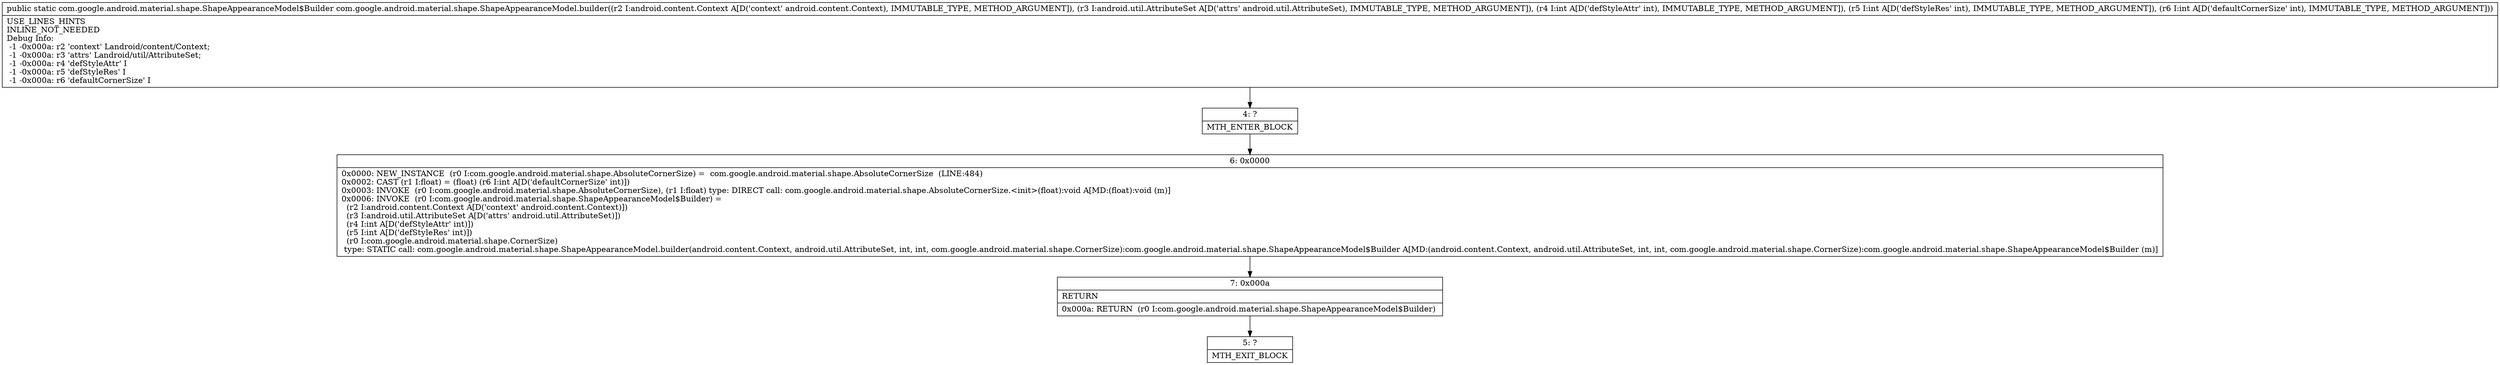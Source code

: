digraph "CFG forcom.google.android.material.shape.ShapeAppearanceModel.builder(Landroid\/content\/Context;Landroid\/util\/AttributeSet;III)Lcom\/google\/android\/material\/shape\/ShapeAppearanceModel$Builder;" {
Node_4 [shape=record,label="{4\:\ ?|MTH_ENTER_BLOCK\l}"];
Node_6 [shape=record,label="{6\:\ 0x0000|0x0000: NEW_INSTANCE  (r0 I:com.google.android.material.shape.AbsoluteCornerSize) =  com.google.android.material.shape.AbsoluteCornerSize  (LINE:484)\l0x0002: CAST (r1 I:float) = (float) (r6 I:int A[D('defaultCornerSize' int)]) \l0x0003: INVOKE  (r0 I:com.google.android.material.shape.AbsoluteCornerSize), (r1 I:float) type: DIRECT call: com.google.android.material.shape.AbsoluteCornerSize.\<init\>(float):void A[MD:(float):void (m)]\l0x0006: INVOKE  (r0 I:com.google.android.material.shape.ShapeAppearanceModel$Builder) = \l  (r2 I:android.content.Context A[D('context' android.content.Context)])\l  (r3 I:android.util.AttributeSet A[D('attrs' android.util.AttributeSet)])\l  (r4 I:int A[D('defStyleAttr' int)])\l  (r5 I:int A[D('defStyleRes' int)])\l  (r0 I:com.google.android.material.shape.CornerSize)\l type: STATIC call: com.google.android.material.shape.ShapeAppearanceModel.builder(android.content.Context, android.util.AttributeSet, int, int, com.google.android.material.shape.CornerSize):com.google.android.material.shape.ShapeAppearanceModel$Builder A[MD:(android.content.Context, android.util.AttributeSet, int, int, com.google.android.material.shape.CornerSize):com.google.android.material.shape.ShapeAppearanceModel$Builder (m)]\l}"];
Node_7 [shape=record,label="{7\:\ 0x000a|RETURN\l|0x000a: RETURN  (r0 I:com.google.android.material.shape.ShapeAppearanceModel$Builder) \l}"];
Node_5 [shape=record,label="{5\:\ ?|MTH_EXIT_BLOCK\l}"];
MethodNode[shape=record,label="{public static com.google.android.material.shape.ShapeAppearanceModel$Builder com.google.android.material.shape.ShapeAppearanceModel.builder((r2 I:android.content.Context A[D('context' android.content.Context), IMMUTABLE_TYPE, METHOD_ARGUMENT]), (r3 I:android.util.AttributeSet A[D('attrs' android.util.AttributeSet), IMMUTABLE_TYPE, METHOD_ARGUMENT]), (r4 I:int A[D('defStyleAttr' int), IMMUTABLE_TYPE, METHOD_ARGUMENT]), (r5 I:int A[D('defStyleRes' int), IMMUTABLE_TYPE, METHOD_ARGUMENT]), (r6 I:int A[D('defaultCornerSize' int), IMMUTABLE_TYPE, METHOD_ARGUMENT]))  | USE_LINES_HINTS\lINLINE_NOT_NEEDED\lDebug Info:\l  \-1 \-0x000a: r2 'context' Landroid\/content\/Context;\l  \-1 \-0x000a: r3 'attrs' Landroid\/util\/AttributeSet;\l  \-1 \-0x000a: r4 'defStyleAttr' I\l  \-1 \-0x000a: r5 'defStyleRes' I\l  \-1 \-0x000a: r6 'defaultCornerSize' I\l}"];
MethodNode -> Node_4;Node_4 -> Node_6;
Node_6 -> Node_7;
Node_7 -> Node_5;
}

